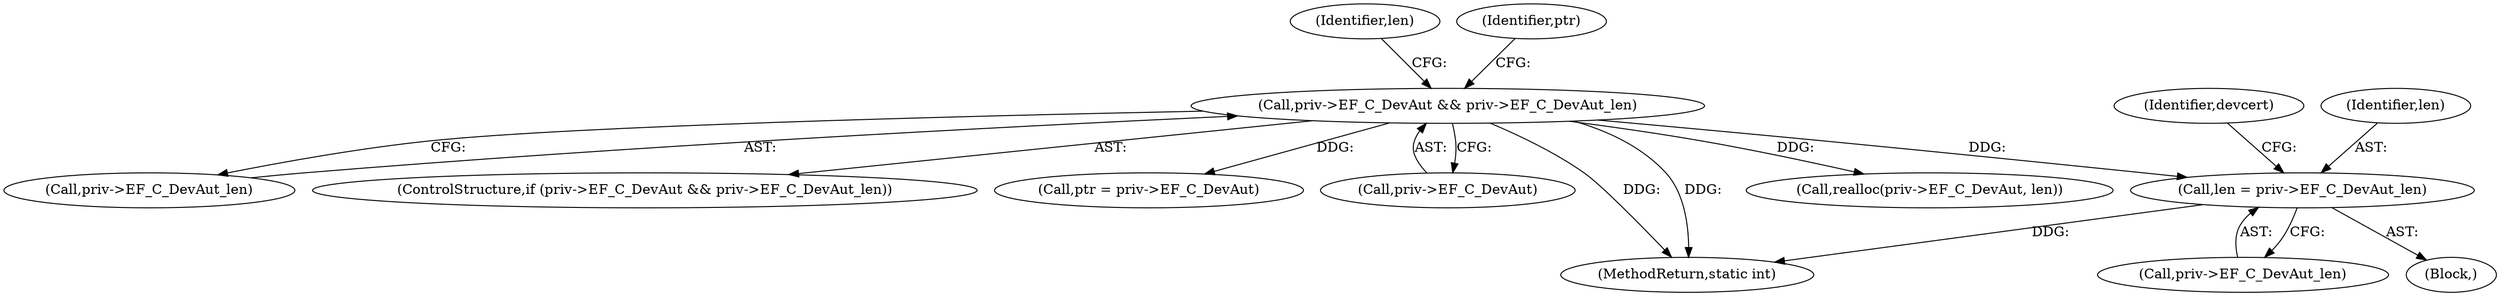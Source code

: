 digraph "0_OpenSC_360e95d45ac4123255a4c796db96337f332160ad#diff-d643a0fa169471dbf2912f4866dc49c5_6@pointer" {
"1000283" [label="(Call,len = priv->EF_C_DevAut_len)"];
"1000270" [label="(Call,priv->EF_C_DevAut && priv->EF_C_DevAut_len)"];
"1000313" [label="(Call,realloc(priv->EF_C_DevAut, len))"];
"1000277" [label="(Block,)"];
"1000271" [label="(Call,priv->EF_C_DevAut)"];
"1000274" [label="(Call,priv->EF_C_DevAut_len)"];
"1000340" [label="(Identifier,devcert)"];
"1000285" [label="(Call,priv->EF_C_DevAut_len)"];
"1000269" [label="(ControlStructure,if (priv->EF_C_DevAut && priv->EF_C_DevAut_len))"];
"1000270" [label="(Call,priv->EF_C_DevAut && priv->EF_C_DevAut_len)"];
"1000278" [label="(Call,ptr = priv->EF_C_DevAut)"];
"1000291" [label="(Identifier,len)"];
"1001087" [label="(MethodReturn,static int)"];
"1000283" [label="(Call,len = priv->EF_C_DevAut_len)"];
"1000284" [label="(Identifier,len)"];
"1000279" [label="(Identifier,ptr)"];
"1000283" -> "1000277"  [label="AST: "];
"1000283" -> "1000285"  [label="CFG: "];
"1000284" -> "1000283"  [label="AST: "];
"1000285" -> "1000283"  [label="AST: "];
"1000340" -> "1000283"  [label="CFG: "];
"1000283" -> "1001087"  [label="DDG: "];
"1000270" -> "1000283"  [label="DDG: "];
"1000270" -> "1000269"  [label="AST: "];
"1000270" -> "1000271"  [label="CFG: "];
"1000270" -> "1000274"  [label="CFG: "];
"1000271" -> "1000270"  [label="AST: "];
"1000274" -> "1000270"  [label="AST: "];
"1000279" -> "1000270"  [label="CFG: "];
"1000291" -> "1000270"  [label="CFG: "];
"1000270" -> "1001087"  [label="DDG: "];
"1000270" -> "1001087"  [label="DDG: "];
"1000270" -> "1000278"  [label="DDG: "];
"1000270" -> "1000313"  [label="DDG: "];
}
